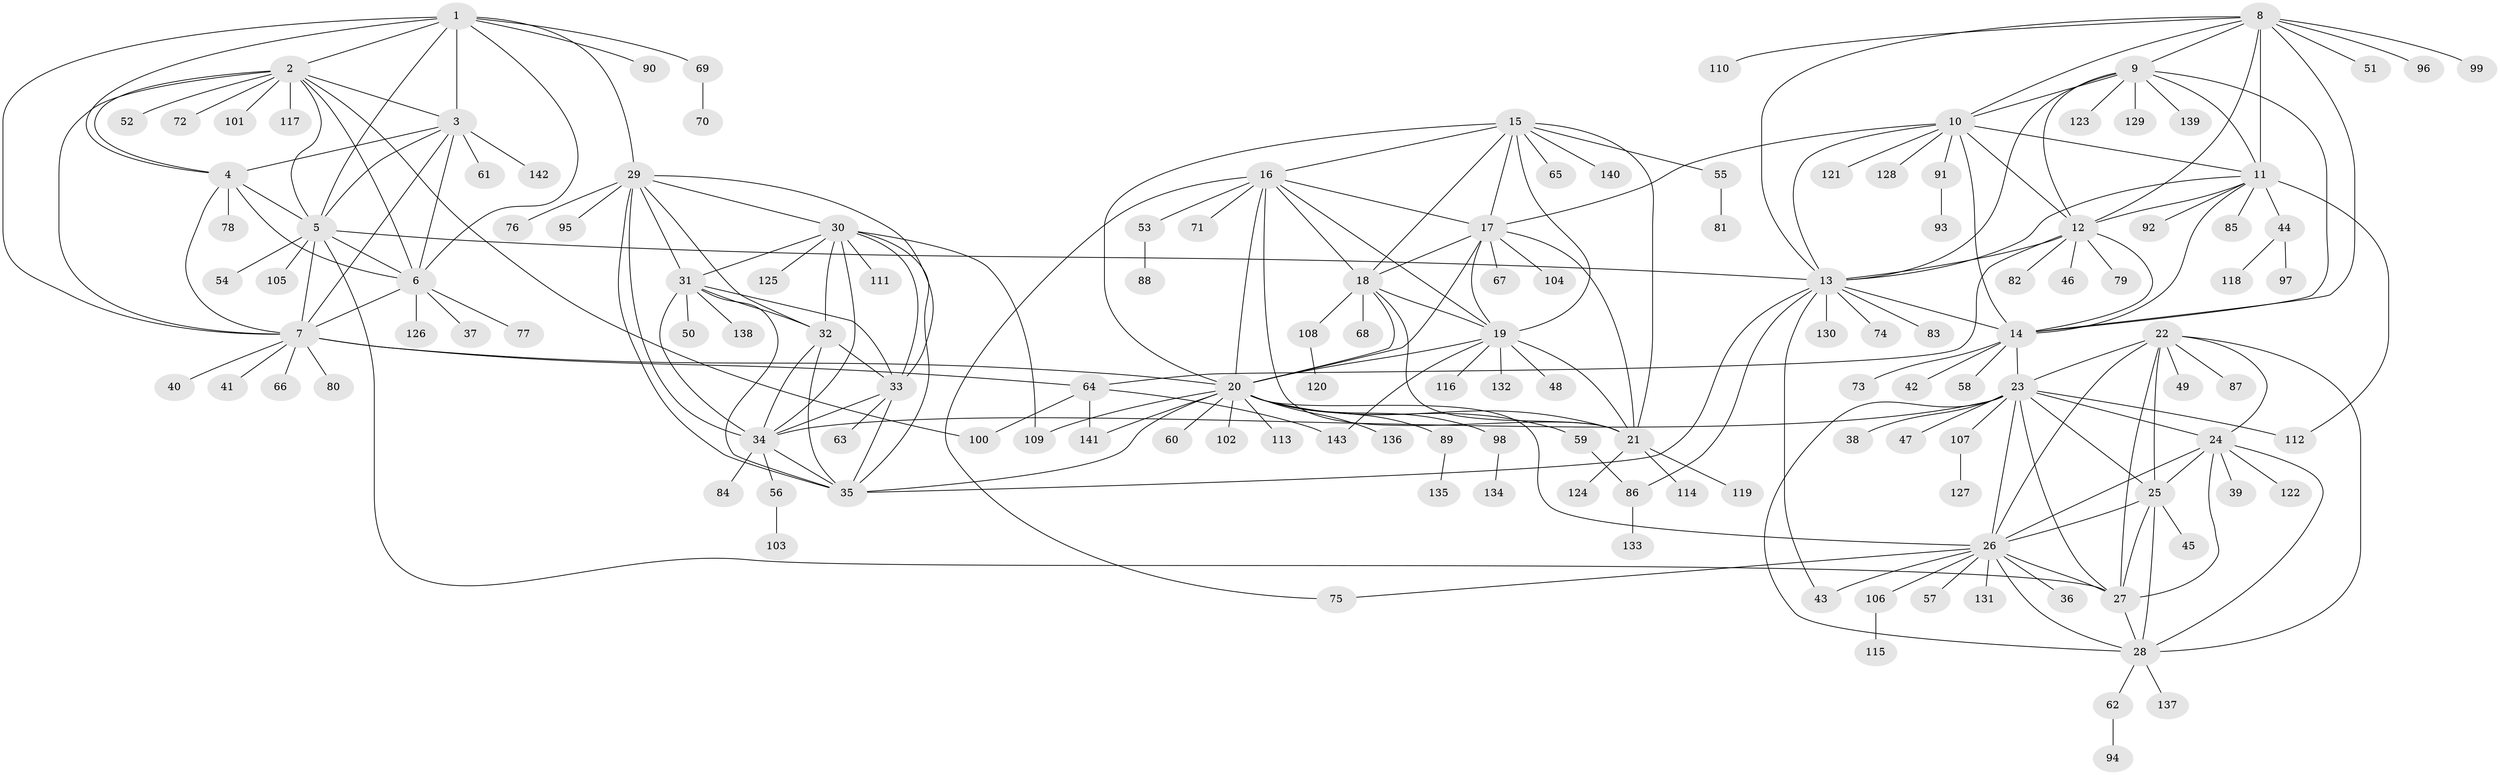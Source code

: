 // Generated by graph-tools (version 1.1) at 2025/37/03/09/25 02:37:38]
// undirected, 143 vertices, 232 edges
graph export_dot {
graph [start="1"]
  node [color=gray90,style=filled];
  1;
  2;
  3;
  4;
  5;
  6;
  7;
  8;
  9;
  10;
  11;
  12;
  13;
  14;
  15;
  16;
  17;
  18;
  19;
  20;
  21;
  22;
  23;
  24;
  25;
  26;
  27;
  28;
  29;
  30;
  31;
  32;
  33;
  34;
  35;
  36;
  37;
  38;
  39;
  40;
  41;
  42;
  43;
  44;
  45;
  46;
  47;
  48;
  49;
  50;
  51;
  52;
  53;
  54;
  55;
  56;
  57;
  58;
  59;
  60;
  61;
  62;
  63;
  64;
  65;
  66;
  67;
  68;
  69;
  70;
  71;
  72;
  73;
  74;
  75;
  76;
  77;
  78;
  79;
  80;
  81;
  82;
  83;
  84;
  85;
  86;
  87;
  88;
  89;
  90;
  91;
  92;
  93;
  94;
  95;
  96;
  97;
  98;
  99;
  100;
  101;
  102;
  103;
  104;
  105;
  106;
  107;
  108;
  109;
  110;
  111;
  112;
  113;
  114;
  115;
  116;
  117;
  118;
  119;
  120;
  121;
  122;
  123;
  124;
  125;
  126;
  127;
  128;
  129;
  130;
  131;
  132;
  133;
  134;
  135;
  136;
  137;
  138;
  139;
  140;
  141;
  142;
  143;
  1 -- 2;
  1 -- 3;
  1 -- 4;
  1 -- 5;
  1 -- 6;
  1 -- 7;
  1 -- 29;
  1 -- 69;
  1 -- 90;
  2 -- 3;
  2 -- 4;
  2 -- 5;
  2 -- 6;
  2 -- 7;
  2 -- 52;
  2 -- 72;
  2 -- 100;
  2 -- 101;
  2 -- 117;
  3 -- 4;
  3 -- 5;
  3 -- 6;
  3 -- 7;
  3 -- 61;
  3 -- 142;
  4 -- 5;
  4 -- 6;
  4 -- 7;
  4 -- 78;
  5 -- 6;
  5 -- 7;
  5 -- 13;
  5 -- 27;
  5 -- 54;
  5 -- 105;
  6 -- 7;
  6 -- 37;
  6 -- 77;
  6 -- 126;
  7 -- 20;
  7 -- 40;
  7 -- 41;
  7 -- 64;
  7 -- 66;
  7 -- 80;
  8 -- 9;
  8 -- 10;
  8 -- 11;
  8 -- 12;
  8 -- 13;
  8 -- 14;
  8 -- 51;
  8 -- 96;
  8 -- 99;
  8 -- 110;
  9 -- 10;
  9 -- 11;
  9 -- 12;
  9 -- 13;
  9 -- 14;
  9 -- 123;
  9 -- 129;
  9 -- 139;
  10 -- 11;
  10 -- 12;
  10 -- 13;
  10 -- 14;
  10 -- 17;
  10 -- 91;
  10 -- 121;
  10 -- 128;
  11 -- 12;
  11 -- 13;
  11 -- 14;
  11 -- 44;
  11 -- 85;
  11 -- 92;
  11 -- 112;
  12 -- 13;
  12 -- 14;
  12 -- 46;
  12 -- 64;
  12 -- 79;
  12 -- 82;
  13 -- 14;
  13 -- 35;
  13 -- 43;
  13 -- 74;
  13 -- 83;
  13 -- 86;
  13 -- 130;
  14 -- 23;
  14 -- 42;
  14 -- 58;
  14 -- 73;
  15 -- 16;
  15 -- 17;
  15 -- 18;
  15 -- 19;
  15 -- 20;
  15 -- 21;
  15 -- 55;
  15 -- 65;
  15 -- 140;
  16 -- 17;
  16 -- 18;
  16 -- 19;
  16 -- 20;
  16 -- 21;
  16 -- 53;
  16 -- 71;
  16 -- 75;
  17 -- 18;
  17 -- 19;
  17 -- 20;
  17 -- 21;
  17 -- 67;
  17 -- 104;
  18 -- 19;
  18 -- 20;
  18 -- 21;
  18 -- 68;
  18 -- 108;
  19 -- 20;
  19 -- 21;
  19 -- 48;
  19 -- 116;
  19 -- 132;
  19 -- 143;
  20 -- 21;
  20 -- 26;
  20 -- 35;
  20 -- 59;
  20 -- 60;
  20 -- 89;
  20 -- 98;
  20 -- 102;
  20 -- 109;
  20 -- 113;
  20 -- 136;
  20 -- 141;
  21 -- 114;
  21 -- 119;
  21 -- 124;
  22 -- 23;
  22 -- 24;
  22 -- 25;
  22 -- 26;
  22 -- 27;
  22 -- 28;
  22 -- 49;
  22 -- 87;
  23 -- 24;
  23 -- 25;
  23 -- 26;
  23 -- 27;
  23 -- 28;
  23 -- 34;
  23 -- 38;
  23 -- 47;
  23 -- 107;
  23 -- 112;
  24 -- 25;
  24 -- 26;
  24 -- 27;
  24 -- 28;
  24 -- 39;
  24 -- 122;
  25 -- 26;
  25 -- 27;
  25 -- 28;
  25 -- 45;
  26 -- 27;
  26 -- 28;
  26 -- 36;
  26 -- 43;
  26 -- 57;
  26 -- 75;
  26 -- 106;
  26 -- 131;
  27 -- 28;
  28 -- 62;
  28 -- 137;
  29 -- 30;
  29 -- 31;
  29 -- 32;
  29 -- 33;
  29 -- 34;
  29 -- 35;
  29 -- 76;
  29 -- 95;
  30 -- 31;
  30 -- 32;
  30 -- 33;
  30 -- 34;
  30 -- 35;
  30 -- 109;
  30 -- 111;
  30 -- 125;
  31 -- 32;
  31 -- 33;
  31 -- 34;
  31 -- 35;
  31 -- 50;
  31 -- 138;
  32 -- 33;
  32 -- 34;
  32 -- 35;
  33 -- 34;
  33 -- 35;
  33 -- 63;
  34 -- 35;
  34 -- 56;
  34 -- 84;
  44 -- 97;
  44 -- 118;
  53 -- 88;
  55 -- 81;
  56 -- 103;
  59 -- 86;
  62 -- 94;
  64 -- 100;
  64 -- 141;
  64 -- 143;
  69 -- 70;
  86 -- 133;
  89 -- 135;
  91 -- 93;
  98 -- 134;
  106 -- 115;
  107 -- 127;
  108 -- 120;
}
